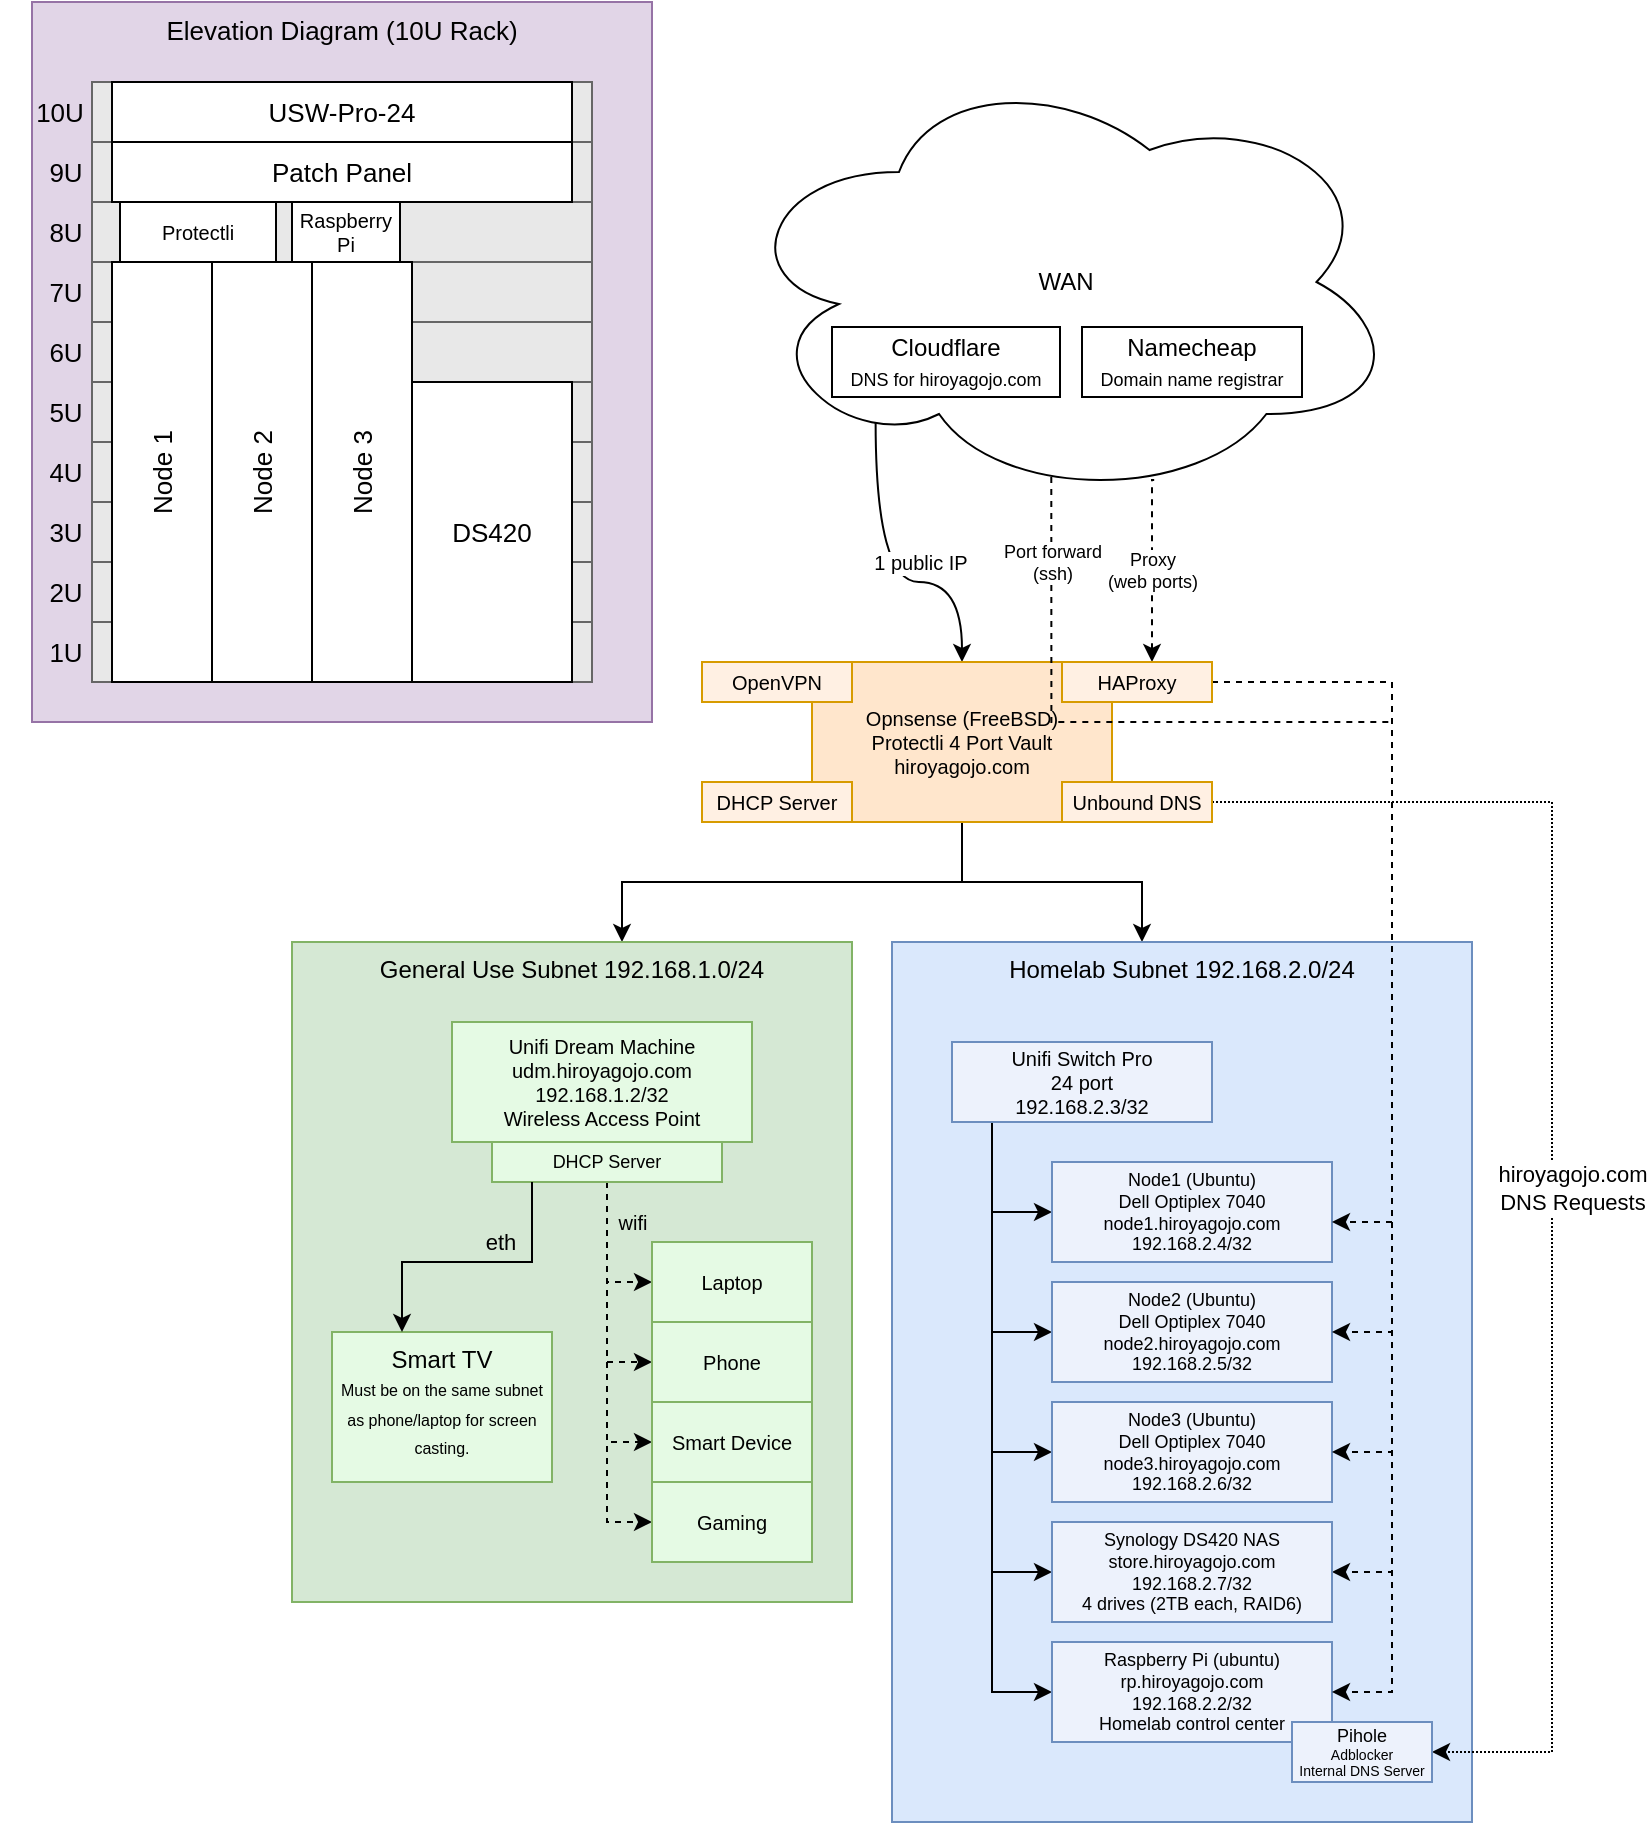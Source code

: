 <mxfile version="20.2.3" type="device"><diagram id="5LQw1LaJcU4KPZNjuxa2" name="Page-1"><mxGraphModel dx="763" dy="688" grid="1" gridSize="10" guides="1" tooltips="1" connect="1" arrows="1" fold="1" page="1" pageScale="1" pageWidth="850" pageHeight="1100" math="0" shadow="0"><root><mxCell id="0"/><mxCell id="1" parent="0"/><mxCell id="AMfL3vu9wzqD86BI1HrZ-1" value="&lt;font style=&quot;font-size: 13px;&quot;&gt;Elevation Diagram (10U Rack)&lt;/font&gt;" style="rounded=0;whiteSpace=wrap;html=1;fontSize=8;fillColor=#e1d5e7;strokeColor=#9673a6;verticalAlign=top;" parent="1" vertex="1"><mxGeometry x="36" y="40" width="310" height="360" as="geometry"/></mxCell><mxCell id="AMfL3vu9wzqD86BI1HrZ-44" value="" style="rounded=0;whiteSpace=wrap;html=1;fontSize=13;fillColor=#E8E8E8;fontColor=#333333;strokeColor=#666666;" parent="1" vertex="1"><mxGeometry x="66" y="80" width="250" height="30" as="geometry"/></mxCell><mxCell id="AMfL3vu9wzqD86BI1HrZ-43" value="" style="rounded=0;whiteSpace=wrap;html=1;fontSize=13;fillColor=#E8E8E8;fontColor=#333333;strokeColor=#666666;" parent="1" vertex="1"><mxGeometry x="66" y="110" width="250" height="30" as="geometry"/></mxCell><mxCell id="AMfL3vu9wzqD86BI1HrZ-2" value="USW-Pro-24" style="rounded=0;whiteSpace=wrap;html=1;fontSize=13;" parent="1" vertex="1"><mxGeometry x="76" y="80" width="230" height="30" as="geometry"/></mxCell><mxCell id="AMfL3vu9wzqD86BI1HrZ-9" value="" style="rounded=0;whiteSpace=wrap;html=1;fontSize=13;fillColor=#E8E8E8;fontColor=#333333;strokeColor=#666666;" parent="1" vertex="1"><mxGeometry x="66" y="140" width="250" height="30" as="geometry"/></mxCell><mxCell id="AMfL3vu9wzqD86BI1HrZ-10" value="" style="rounded=0;whiteSpace=wrap;html=1;fontSize=13;fillColor=#E8E8E8;fontColor=#333333;strokeColor=#666666;" parent="1" vertex="1"><mxGeometry x="66" y="170" width="250" height="30" as="geometry"/></mxCell><mxCell id="AMfL3vu9wzqD86BI1HrZ-11" value="" style="rounded=0;whiteSpace=wrap;html=1;fontSize=13;fillColor=#E8E8E8;fontColor=#333333;strokeColor=#666666;" parent="1" vertex="1"><mxGeometry x="66" y="200" width="250" height="30" as="geometry"/></mxCell><mxCell id="AMfL3vu9wzqD86BI1HrZ-12" value="" style="rounded=0;whiteSpace=wrap;html=1;fontSize=13;fillColor=#E8E8E8;fontColor=#333333;strokeColor=#666666;" parent="1" vertex="1"><mxGeometry x="66" y="230" width="250" height="30" as="geometry"/></mxCell><mxCell id="AMfL3vu9wzqD86BI1HrZ-13" value="" style="rounded=0;whiteSpace=wrap;html=1;fontSize=13;fillColor=#E8E8E8;fontColor=#333333;strokeColor=#666666;" parent="1" vertex="1"><mxGeometry x="66" y="260" width="250" height="30" as="geometry"/></mxCell><mxCell id="AMfL3vu9wzqD86BI1HrZ-14" value="" style="rounded=0;whiteSpace=wrap;html=1;fontSize=13;fillColor=#E8E8E8;fontColor=#333333;strokeColor=#666666;" parent="1" vertex="1"><mxGeometry x="66" y="290" width="250" height="30" as="geometry"/></mxCell><mxCell id="AMfL3vu9wzqD86BI1HrZ-15" value="" style="rounded=0;whiteSpace=wrap;html=1;fontSize=13;fillColor=#E8E8E8;fontColor=#333333;strokeColor=#666666;" parent="1" vertex="1"><mxGeometry x="66" y="320" width="250" height="30" as="geometry"/></mxCell><mxCell id="AMfL3vu9wzqD86BI1HrZ-16" value="" style="rounded=0;whiteSpace=wrap;html=1;fontSize=13;fillColor=#E8E8E8;fontColor=#333333;strokeColor=#666666;" parent="1" vertex="1"><mxGeometry x="66" y="350" width="250" height="30" as="geometry"/></mxCell><mxCell id="lGwLM4Ksfd3mSZe3ThBf-14" value="Proxy &lt;br&gt;(web ports)" style="edgeStyle=orthogonalEdgeStyle;rounded=0;orthogonalLoop=1;jettySize=auto;html=1;entryX=0.632;entryY=0.95;entryDx=0;entryDy=0;entryPerimeter=0;dashed=1;fontSize=9;endArrow=none;endFill=0;startArrow=classic;startFill=1;" parent="1" source="ToPnCVoDEFdB8chA3Fxf-39" target="ToPnCVoDEFdB8chA3Fxf-9" edge="1"><mxGeometry relative="1" as="geometry"><Array as="points"><mxPoint x="596" y="279"/></Array></mxGeometry></mxCell><mxCell id="ToPnCVoDEFdB8chA3Fxf-29" style="edgeStyle=orthogonalEdgeStyle;rounded=0;orthogonalLoop=1;jettySize=auto;html=1;fontSize=11;startArrow=classic;startFill=1;endArrow=none;endFill=0;" parent="1" source="ToPnCVoDEFdB8chA3Fxf-7" target="ToPnCVoDEFdB8chA3Fxf-1" edge="1"><mxGeometry relative="1" as="geometry"><Array as="points"><mxPoint x="331" y="480"/><mxPoint x="501" y="480"/></Array></mxGeometry></mxCell><mxCell id="ToPnCVoDEFdB8chA3Fxf-7" value="General Use Subnet 192.168.1.0/24" style="rounded=0;whiteSpace=wrap;html=1;verticalAlign=top;fillColor=#d5e8d4;strokeColor=#82b366;" parent="1" vertex="1"><mxGeometry x="166" y="510" width="280" height="330" as="geometry"/></mxCell><mxCell id="ToPnCVoDEFdB8chA3Fxf-30" style="edgeStyle=orthogonalEdgeStyle;rounded=0;orthogonalLoop=1;jettySize=auto;html=1;fontSize=11;startArrow=classic;startFill=1;endArrow=none;endFill=0;" parent="1" source="ToPnCVoDEFdB8chA3Fxf-4" target="ToPnCVoDEFdB8chA3Fxf-1" edge="1"><mxGeometry relative="1" as="geometry"><Array as="points"><mxPoint x="591" y="480"/><mxPoint x="501" y="480"/></Array></mxGeometry></mxCell><mxCell id="ToPnCVoDEFdB8chA3Fxf-4" value="Homelab Subnet 192.168.2.0/24" style="rounded=0;whiteSpace=wrap;html=1;verticalAlign=top;fillColor=#dae8fc;strokeColor=#6c8ebf;" parent="1" vertex="1"><mxGeometry x="466" y="510" width="290" height="440" as="geometry"/></mxCell><mxCell id="ToPnCVoDEFdB8chA3Fxf-28" value="hiroyagojo.com&lt;br&gt;DNS Requests" style="edgeStyle=orthogonalEdgeStyle;rounded=0;orthogonalLoop=1;jettySize=auto;html=1;entryX=1;entryY=0.5;entryDx=0;entryDy=0;fontSize=11;exitX=1;exitY=0.5;exitDx=0;exitDy=0;dashed=1;dashPattern=1 1;" parent="1" source="lGwLM4Ksfd3mSZe3ThBf-11" target="lGwLM4Ksfd3mSZe3ThBf-44" edge="1"><mxGeometry x="0.03" y="10" relative="1" as="geometry"><Array as="points"><mxPoint x="796" y="440"/><mxPoint x="796" y="915"/></Array><mxPoint as="offset"/><mxPoint x="626" y="340" as="sourcePoint"/></mxGeometry></mxCell><mxCell id="ToPnCVoDEFdB8chA3Fxf-38" value="1 public IP" style="edgeStyle=orthogonalEdgeStyle;curved=1;orthogonalLoop=1;jettySize=auto;html=1;entryX=0.215;entryY=0.818;entryDx=0;entryDy=0;entryPerimeter=0;fontSize=10;startArrow=classic;startFill=1;endArrow=none;endFill=0;" parent="1" source="ToPnCVoDEFdB8chA3Fxf-1" target="ToPnCVoDEFdB8chA3Fxf-9" edge="1"><mxGeometry x="-0.253" y="-10" relative="1" as="geometry"><mxPoint as="offset"/></mxGeometry></mxCell><mxCell id="ToPnCVoDEFdB8chA3Fxf-1" value="Opnsense (FreeBSD)&lt;br style=&quot;font-size: 10px;&quot;&gt;Protectli 4 Port Vault&lt;br style=&quot;font-size: 10px;&quot;&gt;hiroyagojo.com" style="rounded=0;whiteSpace=wrap;html=1;fillColor=#ffe6cc;strokeColor=#d79b00;fontSize=10;" parent="1" vertex="1"><mxGeometry x="426" y="370" width="150" height="80" as="geometry"/></mxCell><mxCell id="ToPnCVoDEFdB8chA3Fxf-2" value="Unifi Dream Machine&lt;br style=&quot;font-size: 10px;&quot;&gt;udm.hiroyagojo.com&lt;br&gt;192.168.1.2/32&lt;br style=&quot;font-size: 10px;&quot;&gt;Wireless Access Point" style="rounded=0;whiteSpace=wrap;html=1;fontSize=10;fillColor=#E5FAE4;strokeColor=#82B366;" parent="1" vertex="1"><mxGeometry x="246" y="550" width="150" height="60" as="geometry"/></mxCell><mxCell id="ToPnCVoDEFdB8chA3Fxf-23" style="edgeStyle=orthogonalEdgeStyle;rounded=0;orthogonalLoop=1;jettySize=auto;html=1;entryX=0;entryY=0.5;entryDx=0;entryDy=0;fontSize=9;" parent="1" source="ToPnCVoDEFdB8chA3Fxf-3" target="ToPnCVoDEFdB8chA3Fxf-19" edge="1"><mxGeometry relative="1" as="geometry"><Array as="points"><mxPoint x="516" y="645"/></Array></mxGeometry></mxCell><mxCell id="ToPnCVoDEFdB8chA3Fxf-24" style="edgeStyle=orthogonalEdgeStyle;rounded=0;orthogonalLoop=1;jettySize=auto;html=1;entryX=0;entryY=0.5;entryDx=0;entryDy=0;fontSize=9;" parent="1" source="ToPnCVoDEFdB8chA3Fxf-3" target="ToPnCVoDEFdB8chA3Fxf-20" edge="1"><mxGeometry relative="1" as="geometry"><Array as="points"><mxPoint x="516" y="705"/></Array></mxGeometry></mxCell><mxCell id="ToPnCVoDEFdB8chA3Fxf-26" style="edgeStyle=orthogonalEdgeStyle;rounded=0;orthogonalLoop=1;jettySize=auto;html=1;entryX=0;entryY=0.5;entryDx=0;entryDy=0;fontSize=9;" parent="1" source="ToPnCVoDEFdB8chA3Fxf-3" target="ToPnCVoDEFdB8chA3Fxf-21" edge="1"><mxGeometry relative="1" as="geometry"><Array as="points"><mxPoint x="516" y="765"/></Array></mxGeometry></mxCell><mxCell id="ToPnCVoDEFdB8chA3Fxf-27" style="edgeStyle=orthogonalEdgeStyle;rounded=0;orthogonalLoop=1;jettySize=auto;html=1;entryX=0;entryY=0.5;entryDx=0;entryDy=0;fontSize=9;" parent="1" source="ToPnCVoDEFdB8chA3Fxf-3" target="ToPnCVoDEFdB8chA3Fxf-22" edge="1"><mxGeometry relative="1" as="geometry"><Array as="points"><mxPoint x="516" y="885"/></Array></mxGeometry></mxCell><mxCell id="lGwLM4Ksfd3mSZe3ThBf-19" style="edgeStyle=orthogonalEdgeStyle;rounded=0;orthogonalLoop=1;jettySize=auto;html=1;entryX=0;entryY=0.5;entryDx=0;entryDy=0;fontSize=8;startArrow=none;startFill=0;endArrow=classic;endFill=1;" parent="1" source="ToPnCVoDEFdB8chA3Fxf-3" target="lGwLM4Ksfd3mSZe3ThBf-18" edge="1"><mxGeometry relative="1" as="geometry"><Array as="points"><mxPoint x="516" y="825"/></Array></mxGeometry></mxCell><mxCell id="ToPnCVoDEFdB8chA3Fxf-3" value="Unifi Switch Pro&lt;br style=&quot;font-size: 10px;&quot;&gt;24 port&lt;br style=&quot;font-size: 10px;&quot;&gt;192.168.2.3/32" style="rounded=0;whiteSpace=wrap;html=1;fontSize=10;fillColor=#EDF2FC;strokeColor=#6c8ebf;" parent="1" vertex="1"><mxGeometry x="496" y="560" width="130" height="40" as="geometry"/></mxCell><mxCell id="lGwLM4Ksfd3mSZe3ThBf-13" style="edgeStyle=orthogonalEdgeStyle;rounded=0;orthogonalLoop=1;jettySize=auto;html=1;dashed=1;fontSize=9;exitX=0.478;exitY=0.943;exitDx=0;exitDy=0;exitPerimeter=0;endArrow=none;endFill=0;" parent="1" source="ToPnCVoDEFdB8chA3Fxf-9" edge="1"><mxGeometry relative="1" as="geometry"><mxPoint x="716" y="400" as="targetPoint"/><Array as="points"><mxPoint x="546" y="400"/></Array></mxGeometry></mxCell><mxCell id="lGwLM4Ksfd3mSZe3ThBf-16" value="Port forward&lt;br&gt;(ssh)" style="edgeLabel;html=1;align=center;verticalAlign=middle;resizable=0;points=[];fontSize=9;" parent="lGwLM4Ksfd3mSZe3ThBf-13" vertex="1" connectable="0"><mxGeometry x="-0.834" relative="1" as="geometry"><mxPoint y="18" as="offset"/></mxGeometry></mxCell><mxCell id="ToPnCVoDEFdB8chA3Fxf-9" value="WAN" style="ellipse;shape=cloud;whiteSpace=wrap;html=1;verticalAlign=middle;" parent="1" vertex="1"><mxGeometry x="386" y="70" width="334" height="220" as="geometry"/></mxCell><mxCell id="ToPnCVoDEFdB8chA3Fxf-11" value="Smart TV&lt;br&gt;&lt;font style=&quot;font-size: 8px;&quot;&gt;Must be on the same subnet as phone/laptop for screen casting.&lt;/font&gt;" style="rounded=0;whiteSpace=wrap;html=1;horizontal=1;verticalAlign=top;fillColor=#E5FAE4;strokeColor=#82B366;" parent="1" vertex="1"><mxGeometry x="186" y="705" width="110" height="75" as="geometry"/></mxCell><mxCell id="ToPnCVoDEFdB8chA3Fxf-19" value="Node1 (Ubuntu)&lt;br&gt;Dell Optiplex 7040&lt;br style=&quot;font-size: 9px;&quot;&gt;node1.hiroyagojo.com&lt;br&gt;192.168.2.4/32" style="rounded=0;whiteSpace=wrap;html=1;fontSize=9;fillColor=#EDF2FC;strokeColor=#6c8ebf;" parent="1" vertex="1"><mxGeometry x="546" y="620" width="140" height="50" as="geometry"/></mxCell><mxCell id="ToPnCVoDEFdB8chA3Fxf-20" value="Node2 (Ubuntu)&lt;br&gt;Dell Optiplex 7040&lt;br&gt;node2.hiroyagojo.com&lt;br&gt;192.168.2.5/32" style="rounded=0;whiteSpace=wrap;html=1;fontSize=9;fillColor=#EDF2FC;strokeColor=#6c8ebf;" parent="1" vertex="1"><mxGeometry x="546" y="680" width="140" height="50" as="geometry"/></mxCell><mxCell id="ToPnCVoDEFdB8chA3Fxf-21" value="Node3 (Ubuntu)&lt;br&gt;Dell Optiplex 7040&lt;br&gt;node3.hiroyagojo.com&lt;br&gt;192.168.2.6/32" style="rounded=0;whiteSpace=wrap;html=1;fontSize=9;fillColor=#EDF2FC;strokeColor=#6c8ebf;" parent="1" vertex="1"><mxGeometry x="546" y="740" width="140" height="50" as="geometry"/></mxCell><mxCell id="ToPnCVoDEFdB8chA3Fxf-22" value="Raspberry Pi (ubuntu)&lt;br&gt;rp.hiroyagojo.com&lt;br&gt;192.168.2.2/32&lt;br&gt;Homelab control center" style="rounded=0;whiteSpace=wrap;html=1;fontSize=9;fillColor=#EDF2FC;strokeColor=#6c8ebf;" parent="1" vertex="1"><mxGeometry x="546" y="860" width="140" height="50" as="geometry"/></mxCell><mxCell id="ToPnCVoDEFdB8chA3Fxf-43" value="" style="edgeStyle=orthogonalEdgeStyle;rounded=0;orthogonalLoop=1;jettySize=auto;html=1;dashed=1;fontSize=11;startArrow=none;startFill=0;endArrow=classic;endFill=1;entryX=1;entryY=0.5;entryDx=0;entryDy=0;" parent="1" source="ToPnCVoDEFdB8chA3Fxf-39" target="lGwLM4Ksfd3mSZe3ThBf-18" edge="1"><mxGeometry x="-0.259" y="5" relative="1" as="geometry"><mxPoint x="716" y="910" as="targetPoint"/><mxPoint as="offset"/><Array as="points"><mxPoint x="716" y="380"/><mxPoint x="716" y="825"/></Array></mxGeometry></mxCell><mxCell id="lGwLM4Ksfd3mSZe3ThBf-22" style="edgeStyle=orthogonalEdgeStyle;rounded=0;orthogonalLoop=1;jettySize=auto;html=1;entryX=1;entryY=0.5;entryDx=0;entryDy=0;fontSize=8;startArrow=none;startFill=0;endArrow=classic;endFill=1;dashed=1;" parent="1" source="ToPnCVoDEFdB8chA3Fxf-39" target="ToPnCVoDEFdB8chA3Fxf-22" edge="1"><mxGeometry relative="1" as="geometry"><Array as="points"><mxPoint x="716" y="380"/><mxPoint x="716" y="885"/></Array></mxGeometry></mxCell><mxCell id="lGwLM4Ksfd3mSZe3ThBf-23" style="edgeStyle=orthogonalEdgeStyle;rounded=0;orthogonalLoop=1;jettySize=auto;html=1;entryX=1;entryY=0.5;entryDx=0;entryDy=0;fontSize=8;startArrow=none;startFill=0;endArrow=classic;endFill=1;dashed=1;" parent="1" source="ToPnCVoDEFdB8chA3Fxf-39" target="ToPnCVoDEFdB8chA3Fxf-21" edge="1"><mxGeometry relative="1" as="geometry"><Array as="points"><mxPoint x="716" y="380"/><mxPoint x="716" y="765"/></Array></mxGeometry></mxCell><mxCell id="lGwLM4Ksfd3mSZe3ThBf-24" style="edgeStyle=orthogonalEdgeStyle;rounded=0;orthogonalLoop=1;jettySize=auto;html=1;entryX=1;entryY=0.5;entryDx=0;entryDy=0;fontSize=8;startArrow=none;startFill=0;endArrow=classic;endFill=1;dashed=1;" parent="1" source="ToPnCVoDEFdB8chA3Fxf-39" target="ToPnCVoDEFdB8chA3Fxf-20" edge="1"><mxGeometry relative="1" as="geometry"><Array as="points"><mxPoint x="716" y="380"/><mxPoint x="716" y="705"/></Array></mxGeometry></mxCell><mxCell id="lGwLM4Ksfd3mSZe3ThBf-25" style="edgeStyle=orthogonalEdgeStyle;rounded=0;orthogonalLoop=1;jettySize=auto;html=1;entryX=1;entryY=0.6;entryDx=0;entryDy=0;entryPerimeter=0;fontSize=8;startArrow=none;startFill=0;endArrow=classic;endFill=1;dashed=1;" parent="1" source="ToPnCVoDEFdB8chA3Fxf-39" target="ToPnCVoDEFdB8chA3Fxf-19" edge="1"><mxGeometry relative="1" as="geometry"><Array as="points"><mxPoint x="716" y="380"/><mxPoint x="716" y="650"/></Array></mxGeometry></mxCell><mxCell id="ToPnCVoDEFdB8chA3Fxf-39" value="HAProxy" style="rounded=0;whiteSpace=wrap;html=1;fontSize=10;fillColor=#FFF0E3;strokeColor=#d79b00;" parent="1" vertex="1"><mxGeometry x="551" y="370" width="75" height="20" as="geometry"/></mxCell><mxCell id="lGwLM4Ksfd3mSZe3ThBf-9" value="OpenVPN" style="rounded=0;whiteSpace=wrap;html=1;fontSize=10;fillColor=#FFF0E3;strokeColor=#d79b00;" parent="1" vertex="1"><mxGeometry x="371" y="370" width="75" height="20" as="geometry"/></mxCell><mxCell id="lGwLM4Ksfd3mSZe3ThBf-11" value="Unbound DNS" style="rounded=0;whiteSpace=wrap;html=1;fontSize=10;fillColor=#FFF0E3;strokeColor=#d79b00;" parent="1" vertex="1"><mxGeometry x="551" y="430" width="75" height="20" as="geometry"/></mxCell><mxCell id="lGwLM4Ksfd3mSZe3ThBf-12" value="DHCP Server" style="rounded=0;whiteSpace=wrap;html=1;fontSize=10;fillColor=#FFF0E3;strokeColor=#d79b00;" parent="1" vertex="1"><mxGeometry x="371" y="430" width="75" height="20" as="geometry"/></mxCell><mxCell id="lGwLM4Ksfd3mSZe3ThBf-18" value="Synology DS420 NAS&lt;br&gt;store.hiroyagojo.com&lt;br&gt;192.168.2.7/32&lt;br&gt;4 drives (2TB each, RAID6)" style="rounded=0;whiteSpace=wrap;html=1;fontSize=9;fillColor=#EDF2FC;strokeColor=#6c8ebf;" parent="1" vertex="1"><mxGeometry x="546" y="800" width="140" height="50" as="geometry"/></mxCell><mxCell id="lGwLM4Ksfd3mSZe3ThBf-38" style="edgeStyle=orthogonalEdgeStyle;rounded=0;orthogonalLoop=1;jettySize=auto;html=1;entryX=0.5;entryY=1;entryDx=0;entryDy=0;dashed=1;labelBackgroundColor=none;fontSize=10;startArrow=none;startFill=0;endArrow=classic;endFill=1;" parent="1" source="lGwLM4Ksfd3mSZe3ThBf-8" target="lGwLM4Ksfd3mSZe3ThBf-30" edge="1"><mxGeometry relative="1" as="geometry"/></mxCell><mxCell id="lGwLM4Ksfd3mSZe3ThBf-39" style="edgeStyle=orthogonalEdgeStyle;rounded=0;orthogonalLoop=1;jettySize=auto;html=1;entryX=0.5;entryY=1;entryDx=0;entryDy=0;dashed=1;labelBackgroundColor=none;fontSize=10;startArrow=none;startFill=0;endArrow=classic;endFill=1;" parent="1" source="lGwLM4Ksfd3mSZe3ThBf-8" target="lGwLM4Ksfd3mSZe3ThBf-31" edge="1"><mxGeometry relative="1" as="geometry"/></mxCell><mxCell id="lGwLM4Ksfd3mSZe3ThBf-40" style="edgeStyle=orthogonalEdgeStyle;rounded=0;orthogonalLoop=1;jettySize=auto;html=1;entryX=0.5;entryY=1;entryDx=0;entryDy=0;dashed=1;labelBackgroundColor=none;fontSize=10;startArrow=none;startFill=0;endArrow=classic;endFill=1;" parent="1" source="lGwLM4Ksfd3mSZe3ThBf-8" target="lGwLM4Ksfd3mSZe3ThBf-29" edge="1"><mxGeometry relative="1" as="geometry"/></mxCell><mxCell id="lGwLM4Ksfd3mSZe3ThBf-41" value="wifi" style="edgeStyle=orthogonalEdgeStyle;rounded=0;orthogonalLoop=1;jettySize=auto;html=1;entryX=0.5;entryY=1;entryDx=0;entryDy=0;dashed=1;labelBackgroundColor=none;fontSize=10;startArrow=none;startFill=0;endArrow=classic;endFill=1;" parent="1" source="lGwLM4Ksfd3mSZe3ThBf-8" target="lGwLM4Ksfd3mSZe3ThBf-27" edge="1"><mxGeometry x="-0.448" y="12" relative="1" as="geometry"><mxPoint as="offset"/></mxGeometry></mxCell><mxCell id="lGwLM4Ksfd3mSZe3ThBf-8" value="DHCP Server" style="rounded=0;whiteSpace=wrap;html=1;fontSize=9;fillColor=#E5FAE4;strokeColor=#82B366;" parent="1" vertex="1"><mxGeometry x="266" y="610" width="115" height="20" as="geometry"/></mxCell><mxCell id="lGwLM4Ksfd3mSZe3ThBf-26" value="eth" style="edgeStyle=orthogonalEdgeStyle;rounded=0;orthogonalLoop=1;jettySize=auto;html=1;startArrow=classic;startFill=1;endArrow=none;endFill=0;labelBackgroundColor=none;" parent="1" source="ToPnCVoDEFdB8chA3Fxf-11" edge="1"><mxGeometry x="0.19" y="10" relative="1" as="geometry"><mxPoint x="266.0" y="660" as="sourcePoint"/><mxPoint x="286" y="630" as="targetPoint"/><Array as="points"><mxPoint x="221" y="670"/><mxPoint x="286" y="670"/><mxPoint x="286" y="630"/></Array><mxPoint as="offset"/></mxGeometry></mxCell><mxCell id="lGwLM4Ksfd3mSZe3ThBf-27" value="Laptop" style="rounded=0;whiteSpace=wrap;html=1;fontSize=10;fillColor=#E5FAE4;strokeColor=#82B366;direction=south;" parent="1" vertex="1"><mxGeometry x="346" y="660" width="80" height="40" as="geometry"/></mxCell><mxCell id="lGwLM4Ksfd3mSZe3ThBf-29" value="Phone" style="rounded=0;whiteSpace=wrap;html=1;fontSize=10;fillColor=#E5FAE4;strokeColor=#82B366;direction=south;" parent="1" vertex="1"><mxGeometry x="346" y="700" width="80" height="40" as="geometry"/></mxCell><mxCell id="lGwLM4Ksfd3mSZe3ThBf-30" value="Gaming" style="rounded=0;whiteSpace=wrap;html=1;fontSize=10;fillColor=#E5FAE4;strokeColor=#82B366;direction=south;" parent="1" vertex="1"><mxGeometry x="346" y="780" width="80" height="40" as="geometry"/></mxCell><mxCell id="lGwLM4Ksfd3mSZe3ThBf-31" value="Smart Device" style="rounded=0;whiteSpace=wrap;html=1;fontSize=10;fillColor=#E5FAE4;strokeColor=#82B366;direction=south;" parent="1" vertex="1"><mxGeometry x="346" y="740" width="80" height="40" as="geometry"/></mxCell><mxCell id="lGwLM4Ksfd3mSZe3ThBf-44" value="&lt;font style=&quot;&quot;&gt;&lt;font style=&quot;font-size: 9px;&quot;&gt;Pihole&lt;/font&gt;&lt;br style=&quot;&quot;&gt;&lt;/font&gt;&lt;font style=&quot;font-size: 7px;&quot;&gt;Adblocker&lt;br style=&quot;&quot;&gt;Internal DNS Server&lt;/font&gt;" style="rounded=0;whiteSpace=wrap;html=1;fontSize=6;fillColor=#EDF2FC;strokeColor=#6c8ebf;" parent="1" vertex="1"><mxGeometry x="666" y="900" width="70" height="30" as="geometry"/></mxCell><mxCell id="AMfL3vu9wzqD86BI1HrZ-4" value="Node 1" style="rounded=0;whiteSpace=wrap;html=1;fontSize=13;direction=south;horizontal=0;" parent="1" vertex="1"><mxGeometry x="76" y="170" width="50" height="210" as="geometry"/></mxCell><mxCell id="AMfL3vu9wzqD86BI1HrZ-5" value="Node 2" style="rounded=0;whiteSpace=wrap;html=1;fontSize=13;direction=south;horizontal=0;" parent="1" vertex="1"><mxGeometry x="126" y="170" width="50" height="210" as="geometry"/></mxCell><mxCell id="AMfL3vu9wzqD86BI1HrZ-6" value="Node 3" style="rounded=0;whiteSpace=wrap;html=1;fontSize=13;direction=south;horizontal=0;" parent="1" vertex="1"><mxGeometry x="176" y="170" width="50" height="210" as="geometry"/></mxCell><mxCell id="AMfL3vu9wzqD86BI1HrZ-17" value="DS420" style="rounded=0;whiteSpace=wrap;html=1;fontSize=13;direction=south;horizontal=1;" parent="1" vertex="1"><mxGeometry x="226" y="230" width="80" height="150" as="geometry"/></mxCell><mxCell id="AMfL3vu9wzqD86BI1HrZ-18" value="1U" style="text;html=1;strokeColor=none;fillColor=none;align=center;verticalAlign=middle;whiteSpace=wrap;rounded=0;fontSize=13;" parent="1" vertex="1"><mxGeometry x="23" y="350" width="60" height="30" as="geometry"/></mxCell><mxCell id="AMfL3vu9wzqD86BI1HrZ-19" value="3U" style="text;html=1;strokeColor=none;fillColor=none;align=center;verticalAlign=middle;whiteSpace=wrap;rounded=0;fontSize=13;" parent="1" vertex="1"><mxGeometry x="23" y="290" width="60" height="30" as="geometry"/></mxCell><mxCell id="AMfL3vu9wzqD86BI1HrZ-20" value="2U" style="text;html=1;strokeColor=none;fillColor=none;align=center;verticalAlign=middle;whiteSpace=wrap;rounded=0;fontSize=13;" parent="1" vertex="1"><mxGeometry x="23" y="320" width="60" height="30" as="geometry"/></mxCell><mxCell id="AMfL3vu9wzqD86BI1HrZ-21" value="4U" style="text;html=1;strokeColor=none;fillColor=none;align=center;verticalAlign=middle;whiteSpace=wrap;rounded=0;fontSize=13;" parent="1" vertex="1"><mxGeometry x="23" y="260" width="60" height="30" as="geometry"/></mxCell><mxCell id="AMfL3vu9wzqD86BI1HrZ-22" value="5U" style="text;html=1;strokeColor=none;fillColor=none;align=center;verticalAlign=middle;whiteSpace=wrap;rounded=0;fontSize=13;" parent="1" vertex="1"><mxGeometry x="23" y="230" width="60" height="30" as="geometry"/></mxCell><mxCell id="AMfL3vu9wzqD86BI1HrZ-23" value="6U" style="text;html=1;strokeColor=none;fillColor=none;align=center;verticalAlign=middle;whiteSpace=wrap;rounded=0;fontSize=13;" parent="1" vertex="1"><mxGeometry x="23" y="200" width="60" height="30" as="geometry"/></mxCell><mxCell id="AMfL3vu9wzqD86BI1HrZ-24" value="7U" style="text;html=1;strokeColor=none;fillColor=none;align=center;verticalAlign=middle;whiteSpace=wrap;rounded=0;fontSize=13;" parent="1" vertex="1"><mxGeometry x="23" y="170" width="60" height="30" as="geometry"/></mxCell><mxCell id="AMfL3vu9wzqD86BI1HrZ-25" value="8U" style="text;html=1;strokeColor=none;fillColor=none;align=center;verticalAlign=middle;whiteSpace=wrap;rounded=0;fontSize=13;" parent="1" vertex="1"><mxGeometry x="23" y="140" width="60" height="30" as="geometry"/></mxCell><mxCell id="AMfL3vu9wzqD86BI1HrZ-26" value="9U" style="text;html=1;strokeColor=none;fillColor=none;align=center;verticalAlign=middle;whiteSpace=wrap;rounded=0;fontSize=13;" parent="1" vertex="1"><mxGeometry x="23" y="110" width="60" height="30" as="geometry"/></mxCell><mxCell id="AMfL3vu9wzqD86BI1HrZ-27" value="10U" style="text;html=1;strokeColor=none;fillColor=none;align=center;verticalAlign=middle;whiteSpace=wrap;rounded=0;fontSize=13;" parent="1" vertex="1"><mxGeometry x="20" y="80" width="60" height="30" as="geometry"/></mxCell><mxCell id="AMfL3vu9wzqD86BI1HrZ-38" value="Raspberry Pi" style="rounded=0;whiteSpace=wrap;html=1;fontSize=10;direction=south;horizontal=1;" parent="1" vertex="1"><mxGeometry x="166" y="140" width="54" height="30" as="geometry"/></mxCell><mxCell id="AMfL3vu9wzqD86BI1HrZ-40" value="Protectli" style="rounded=0;whiteSpace=wrap;html=1;fontSize=10;direction=south;horizontal=1;" parent="1" vertex="1"><mxGeometry x="80" y="140" width="78" height="30" as="geometry"/></mxCell><mxCell id="AMfL3vu9wzqD86BI1HrZ-45" value="Patch Panel" style="rounded=0;whiteSpace=wrap;html=1;fontSize=13;" parent="1" vertex="1"><mxGeometry x="76" y="110" width="230" height="30" as="geometry"/></mxCell><mxCell id="WZYjQ3X4-eZEy42F2YfS-3" value="Cloudflare&lt;br&gt;&lt;font style=&quot;font-size: 9px;&quot;&gt;DNS for hiroyagojo.com&lt;/font&gt;" style="rounded=0;whiteSpace=wrap;html=1;" parent="1" vertex="1"><mxGeometry x="436" y="202.5" width="114" height="35" as="geometry"/></mxCell><mxCell id="WZYjQ3X4-eZEy42F2YfS-4" value="Namecheap&lt;br style=&quot;font-size: 11px;&quot;&gt;&lt;font style=&quot;font-size: 9px;&quot;&gt;Domain name registrar&lt;/font&gt;" style="rounded=0;whiteSpace=wrap;html=1;" parent="1" vertex="1"><mxGeometry x="561" y="202.5" width="110" height="35" as="geometry"/></mxCell></root></mxGraphModel></diagram></mxfile>